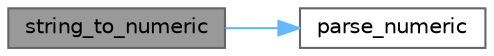 digraph "string_to_numeric"
{
 // LATEX_PDF_SIZE
  bgcolor="transparent";
  edge [fontname=Helvetica,fontsize=10,labelfontname=Helvetica,labelfontsize=10];
  node [fontname=Helvetica,fontsize=10,shape=box,height=0.2,width=0.4];
  rankdir="LR";
  Node1 [id="Node000001",label="string_to_numeric",height=0.2,width=0.4,color="gray40", fillcolor="grey60", style="filled", fontcolor="black",tooltip="convert a number in string to a TDSNUMERIC"];
  Node1 -> Node2 [id="edge1_Node000001_Node000002",color="steelblue1",style="solid",tooltip=" "];
  Node2 [id="Node000002",label="parse_numeric",height=0.2,width=0.4,color="grey40", fillcolor="white", style="filled",URL="$a00587.html#ga53a19b5da172ff364d01e8f04b97015a",tooltip="Parse a string for numbers."];
}
